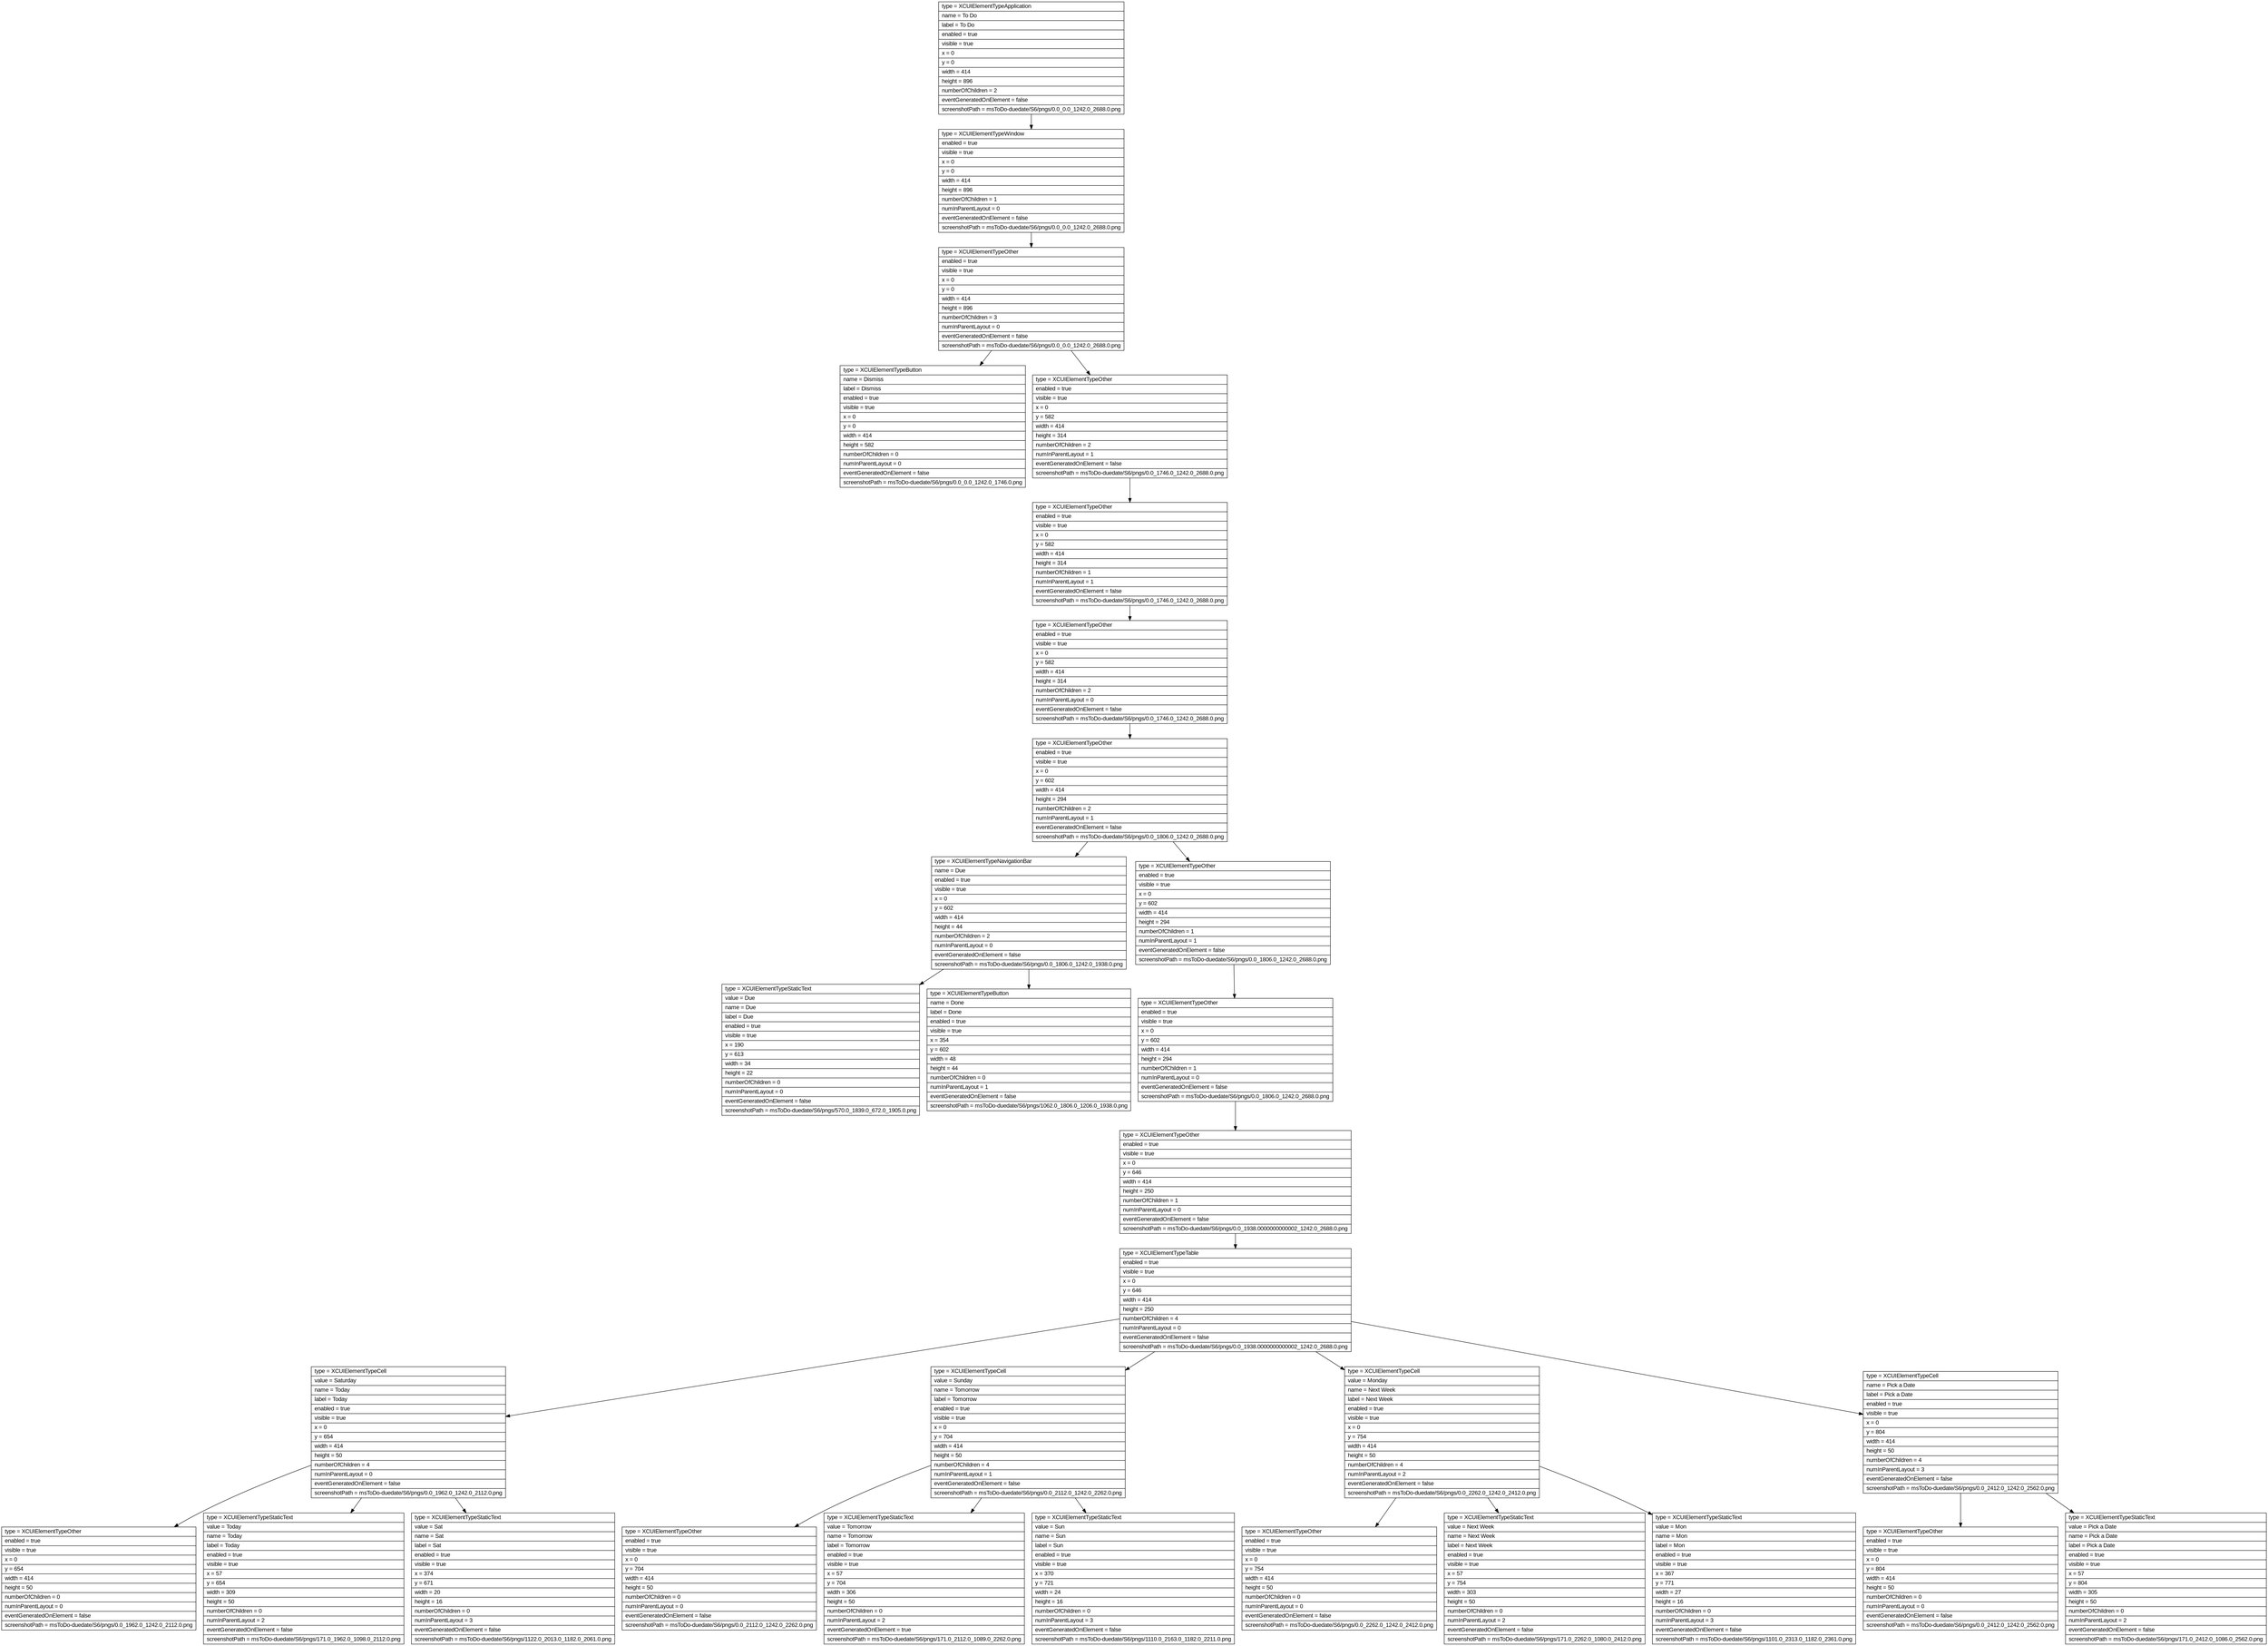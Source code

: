 digraph Layout {

	node [shape=record fontname=Arial];

	0	[label="{type = XCUIElementTypeApplication\l|name = To Do\l|label = To Do\l|enabled = true\l|visible = true\l|x = 0\l|y = 0\l|width = 414\l|height = 896\l|numberOfChildren = 2\l|eventGeneratedOnElement = false \l|screenshotPath = msToDo-duedate/S6/pngs/0.0_0.0_1242.0_2688.0.png\l}"]
	1	[label="{type = XCUIElementTypeWindow\l|enabled = true\l|visible = true\l|x = 0\l|y = 0\l|width = 414\l|height = 896\l|numberOfChildren = 1\l|numInParentLayout = 0\l|eventGeneratedOnElement = false \l|screenshotPath = msToDo-duedate/S6/pngs/0.0_0.0_1242.0_2688.0.png\l}"]
	2	[label="{type = XCUIElementTypeOther\l|enabled = true\l|visible = true\l|x = 0\l|y = 0\l|width = 414\l|height = 896\l|numberOfChildren = 3\l|numInParentLayout = 0\l|eventGeneratedOnElement = false \l|screenshotPath = msToDo-duedate/S6/pngs/0.0_0.0_1242.0_2688.0.png\l}"]
	3	[label="{type = XCUIElementTypeButton\l|name = Dismiss\l|label = Dismiss\l|enabled = true\l|visible = true\l|x = 0\l|y = 0\l|width = 414\l|height = 582\l|numberOfChildren = 0\l|numInParentLayout = 0\l|eventGeneratedOnElement = false \l|screenshotPath = msToDo-duedate/S6/pngs/0.0_0.0_1242.0_1746.0.png\l}"]
	4	[label="{type = XCUIElementTypeOther\l|enabled = true\l|visible = true\l|x = 0\l|y = 582\l|width = 414\l|height = 314\l|numberOfChildren = 2\l|numInParentLayout = 1\l|eventGeneratedOnElement = false \l|screenshotPath = msToDo-duedate/S6/pngs/0.0_1746.0_1242.0_2688.0.png\l}"]
	5	[label="{type = XCUIElementTypeOther\l|enabled = true\l|visible = true\l|x = 0\l|y = 582\l|width = 414\l|height = 314\l|numberOfChildren = 1\l|numInParentLayout = 1\l|eventGeneratedOnElement = false \l|screenshotPath = msToDo-duedate/S6/pngs/0.0_1746.0_1242.0_2688.0.png\l}"]
	6	[label="{type = XCUIElementTypeOther\l|enabled = true\l|visible = true\l|x = 0\l|y = 582\l|width = 414\l|height = 314\l|numberOfChildren = 2\l|numInParentLayout = 0\l|eventGeneratedOnElement = false \l|screenshotPath = msToDo-duedate/S6/pngs/0.0_1746.0_1242.0_2688.0.png\l}"]
	7	[label="{type = XCUIElementTypeOther\l|enabled = true\l|visible = true\l|x = 0\l|y = 602\l|width = 414\l|height = 294\l|numberOfChildren = 2\l|numInParentLayout = 1\l|eventGeneratedOnElement = false \l|screenshotPath = msToDo-duedate/S6/pngs/0.0_1806.0_1242.0_2688.0.png\l}"]
	8	[label="{type = XCUIElementTypeNavigationBar\l|name = Due\l|enabled = true\l|visible = true\l|x = 0\l|y = 602\l|width = 414\l|height = 44\l|numberOfChildren = 2\l|numInParentLayout = 0\l|eventGeneratedOnElement = false \l|screenshotPath = msToDo-duedate/S6/pngs/0.0_1806.0_1242.0_1938.0.png\l}"]
	9	[label="{type = XCUIElementTypeOther\l|enabled = true\l|visible = true\l|x = 0\l|y = 602\l|width = 414\l|height = 294\l|numberOfChildren = 1\l|numInParentLayout = 1\l|eventGeneratedOnElement = false \l|screenshotPath = msToDo-duedate/S6/pngs/0.0_1806.0_1242.0_2688.0.png\l}"]
	10	[label="{type = XCUIElementTypeStaticText\l|value = Due\l|name = Due\l|label = Due\l|enabled = true\l|visible = true\l|x = 190\l|y = 613\l|width = 34\l|height = 22\l|numberOfChildren = 0\l|numInParentLayout = 0\l|eventGeneratedOnElement = false \l|screenshotPath = msToDo-duedate/S6/pngs/570.0_1839.0_672.0_1905.0.png\l}"]
	11	[label="{type = XCUIElementTypeButton\l|name = Done\l|label = Done\l|enabled = true\l|visible = true\l|x = 354\l|y = 602\l|width = 48\l|height = 44\l|numberOfChildren = 0\l|numInParentLayout = 1\l|eventGeneratedOnElement = false \l|screenshotPath = msToDo-duedate/S6/pngs/1062.0_1806.0_1206.0_1938.0.png\l}"]
	12	[label="{type = XCUIElementTypeOther\l|enabled = true\l|visible = true\l|x = 0\l|y = 602\l|width = 414\l|height = 294\l|numberOfChildren = 1\l|numInParentLayout = 0\l|eventGeneratedOnElement = false \l|screenshotPath = msToDo-duedate/S6/pngs/0.0_1806.0_1242.0_2688.0.png\l}"]
	13	[label="{type = XCUIElementTypeOther\l|enabled = true\l|visible = true\l|x = 0\l|y = 646\l|width = 414\l|height = 250\l|numberOfChildren = 1\l|numInParentLayout = 0\l|eventGeneratedOnElement = false \l|screenshotPath = msToDo-duedate/S6/pngs/0.0_1938.0000000000002_1242.0_2688.0.png\l}"]
	14	[label="{type = XCUIElementTypeTable\l|enabled = true\l|visible = true\l|x = 0\l|y = 646\l|width = 414\l|height = 250\l|numberOfChildren = 4\l|numInParentLayout = 0\l|eventGeneratedOnElement = false \l|screenshotPath = msToDo-duedate/S6/pngs/0.0_1938.0000000000002_1242.0_2688.0.png\l}"]
	15	[label="{type = XCUIElementTypeCell\l|value = Saturday\l|name = Today\l|label = Today\l|enabled = true\l|visible = true\l|x = 0\l|y = 654\l|width = 414\l|height = 50\l|numberOfChildren = 4\l|numInParentLayout = 0\l|eventGeneratedOnElement = false \l|screenshotPath = msToDo-duedate/S6/pngs/0.0_1962.0_1242.0_2112.0.png\l}"]
	16	[label="{type = XCUIElementTypeCell\l|value = Sunday\l|name = Tomorrow\l|label = Tomorrow\l|enabled = true\l|visible = true\l|x = 0\l|y = 704\l|width = 414\l|height = 50\l|numberOfChildren = 4\l|numInParentLayout = 1\l|eventGeneratedOnElement = false \l|screenshotPath = msToDo-duedate/S6/pngs/0.0_2112.0_1242.0_2262.0.png\l}"]
	17	[label="{type = XCUIElementTypeCell\l|value = Monday\l|name = Next Week\l|label = Next Week\l|enabled = true\l|visible = true\l|x = 0\l|y = 754\l|width = 414\l|height = 50\l|numberOfChildren = 4\l|numInParentLayout = 2\l|eventGeneratedOnElement = false \l|screenshotPath = msToDo-duedate/S6/pngs/0.0_2262.0_1242.0_2412.0.png\l}"]
	18	[label="{type = XCUIElementTypeCell\l|name = Pick a Date\l|label = Pick a Date\l|enabled = true\l|visible = true\l|x = 0\l|y = 804\l|width = 414\l|height = 50\l|numberOfChildren = 4\l|numInParentLayout = 3\l|eventGeneratedOnElement = false \l|screenshotPath = msToDo-duedate/S6/pngs/0.0_2412.0_1242.0_2562.0.png\l}"]
	19	[label="{type = XCUIElementTypeOther\l|enabled = true\l|visible = true\l|x = 0\l|y = 654\l|width = 414\l|height = 50\l|numberOfChildren = 0\l|numInParentLayout = 0\l|eventGeneratedOnElement = false \l|screenshotPath = msToDo-duedate/S6/pngs/0.0_1962.0_1242.0_2112.0.png\l}"]
	20	[label="{type = XCUIElementTypeStaticText\l|value = Today\l|name = Today\l|label = Today\l|enabled = true\l|visible = true\l|x = 57\l|y = 654\l|width = 309\l|height = 50\l|numberOfChildren = 0\l|numInParentLayout = 2\l|eventGeneratedOnElement = false \l|screenshotPath = msToDo-duedate/S6/pngs/171.0_1962.0_1098.0_2112.0.png\l}"]
	21	[label="{type = XCUIElementTypeStaticText\l|value = Sat\l|name = Sat\l|label = Sat\l|enabled = true\l|visible = true\l|x = 374\l|y = 671\l|width = 20\l|height = 16\l|numberOfChildren = 0\l|numInParentLayout = 3\l|eventGeneratedOnElement = false \l|screenshotPath = msToDo-duedate/S6/pngs/1122.0_2013.0_1182.0_2061.0.png\l}"]
	22	[label="{type = XCUIElementTypeOther\l|enabled = true\l|visible = true\l|x = 0\l|y = 704\l|width = 414\l|height = 50\l|numberOfChildren = 0\l|numInParentLayout = 0\l|eventGeneratedOnElement = false \l|screenshotPath = msToDo-duedate/S6/pngs/0.0_2112.0_1242.0_2262.0.png\l}"]
	23	[label="{type = XCUIElementTypeStaticText\l|value = Tomorrow\l|name = Tomorrow\l|label = Tomorrow\l|enabled = true\l|visible = true\l|x = 57\l|y = 704\l|width = 306\l|height = 50\l|numberOfChildren = 0\l|numInParentLayout = 2\l|eventGeneratedOnElement = true \l|screenshotPath = msToDo-duedate/S6/pngs/171.0_2112.0_1089.0_2262.0.png\l}"]
	24	[label="{type = XCUIElementTypeStaticText\l|value = Sun\l|name = Sun\l|label = Sun\l|enabled = true\l|visible = true\l|x = 370\l|y = 721\l|width = 24\l|height = 16\l|numberOfChildren = 0\l|numInParentLayout = 3\l|eventGeneratedOnElement = false \l|screenshotPath = msToDo-duedate/S6/pngs/1110.0_2163.0_1182.0_2211.0.png\l}"]
	25	[label="{type = XCUIElementTypeOther\l|enabled = true\l|visible = true\l|x = 0\l|y = 754\l|width = 414\l|height = 50\l|numberOfChildren = 0\l|numInParentLayout = 0\l|eventGeneratedOnElement = false \l|screenshotPath = msToDo-duedate/S6/pngs/0.0_2262.0_1242.0_2412.0.png\l}"]
	26	[label="{type = XCUIElementTypeStaticText\l|value = Next Week\l|name = Next Week\l|label = Next Week\l|enabled = true\l|visible = true\l|x = 57\l|y = 754\l|width = 303\l|height = 50\l|numberOfChildren = 0\l|numInParentLayout = 2\l|eventGeneratedOnElement = false \l|screenshotPath = msToDo-duedate/S6/pngs/171.0_2262.0_1080.0_2412.0.png\l}"]
	27	[label="{type = XCUIElementTypeStaticText\l|value = Mon\l|name = Mon\l|label = Mon\l|enabled = true\l|visible = true\l|x = 367\l|y = 771\l|width = 27\l|height = 16\l|numberOfChildren = 0\l|numInParentLayout = 3\l|eventGeneratedOnElement = false \l|screenshotPath = msToDo-duedate/S6/pngs/1101.0_2313.0_1182.0_2361.0.png\l}"]
	28	[label="{type = XCUIElementTypeOther\l|enabled = true\l|visible = true\l|x = 0\l|y = 804\l|width = 414\l|height = 50\l|numberOfChildren = 0\l|numInParentLayout = 0\l|eventGeneratedOnElement = false \l|screenshotPath = msToDo-duedate/S6/pngs/0.0_2412.0_1242.0_2562.0.png\l}"]
	29	[label="{type = XCUIElementTypeStaticText\l|value = Pick a Date\l|name = Pick a Date\l|label = Pick a Date\l|enabled = true\l|visible = true\l|x = 57\l|y = 804\l|width = 305\l|height = 50\l|numberOfChildren = 0\l|numInParentLayout = 2\l|eventGeneratedOnElement = false \l|screenshotPath = msToDo-duedate/S6/pngs/171.0_2412.0_1086.0_2562.0.png\l}"]


	0 -> 1
	1 -> 2
	2 -> 3
	2 -> 4
	4 -> 5
	5 -> 6
	6 -> 7
	7 -> 8
	7 -> 9
	8 -> 10
	8 -> 11
	9 -> 12
	12 -> 13
	13 -> 14
	14 -> 15
	14 -> 16
	14 -> 17
	14 -> 18
	15 -> 19
	15 -> 20
	15 -> 21
	16 -> 22
	16 -> 23
	16 -> 24
	17 -> 25
	17 -> 26
	17 -> 27
	18 -> 28
	18 -> 29


}